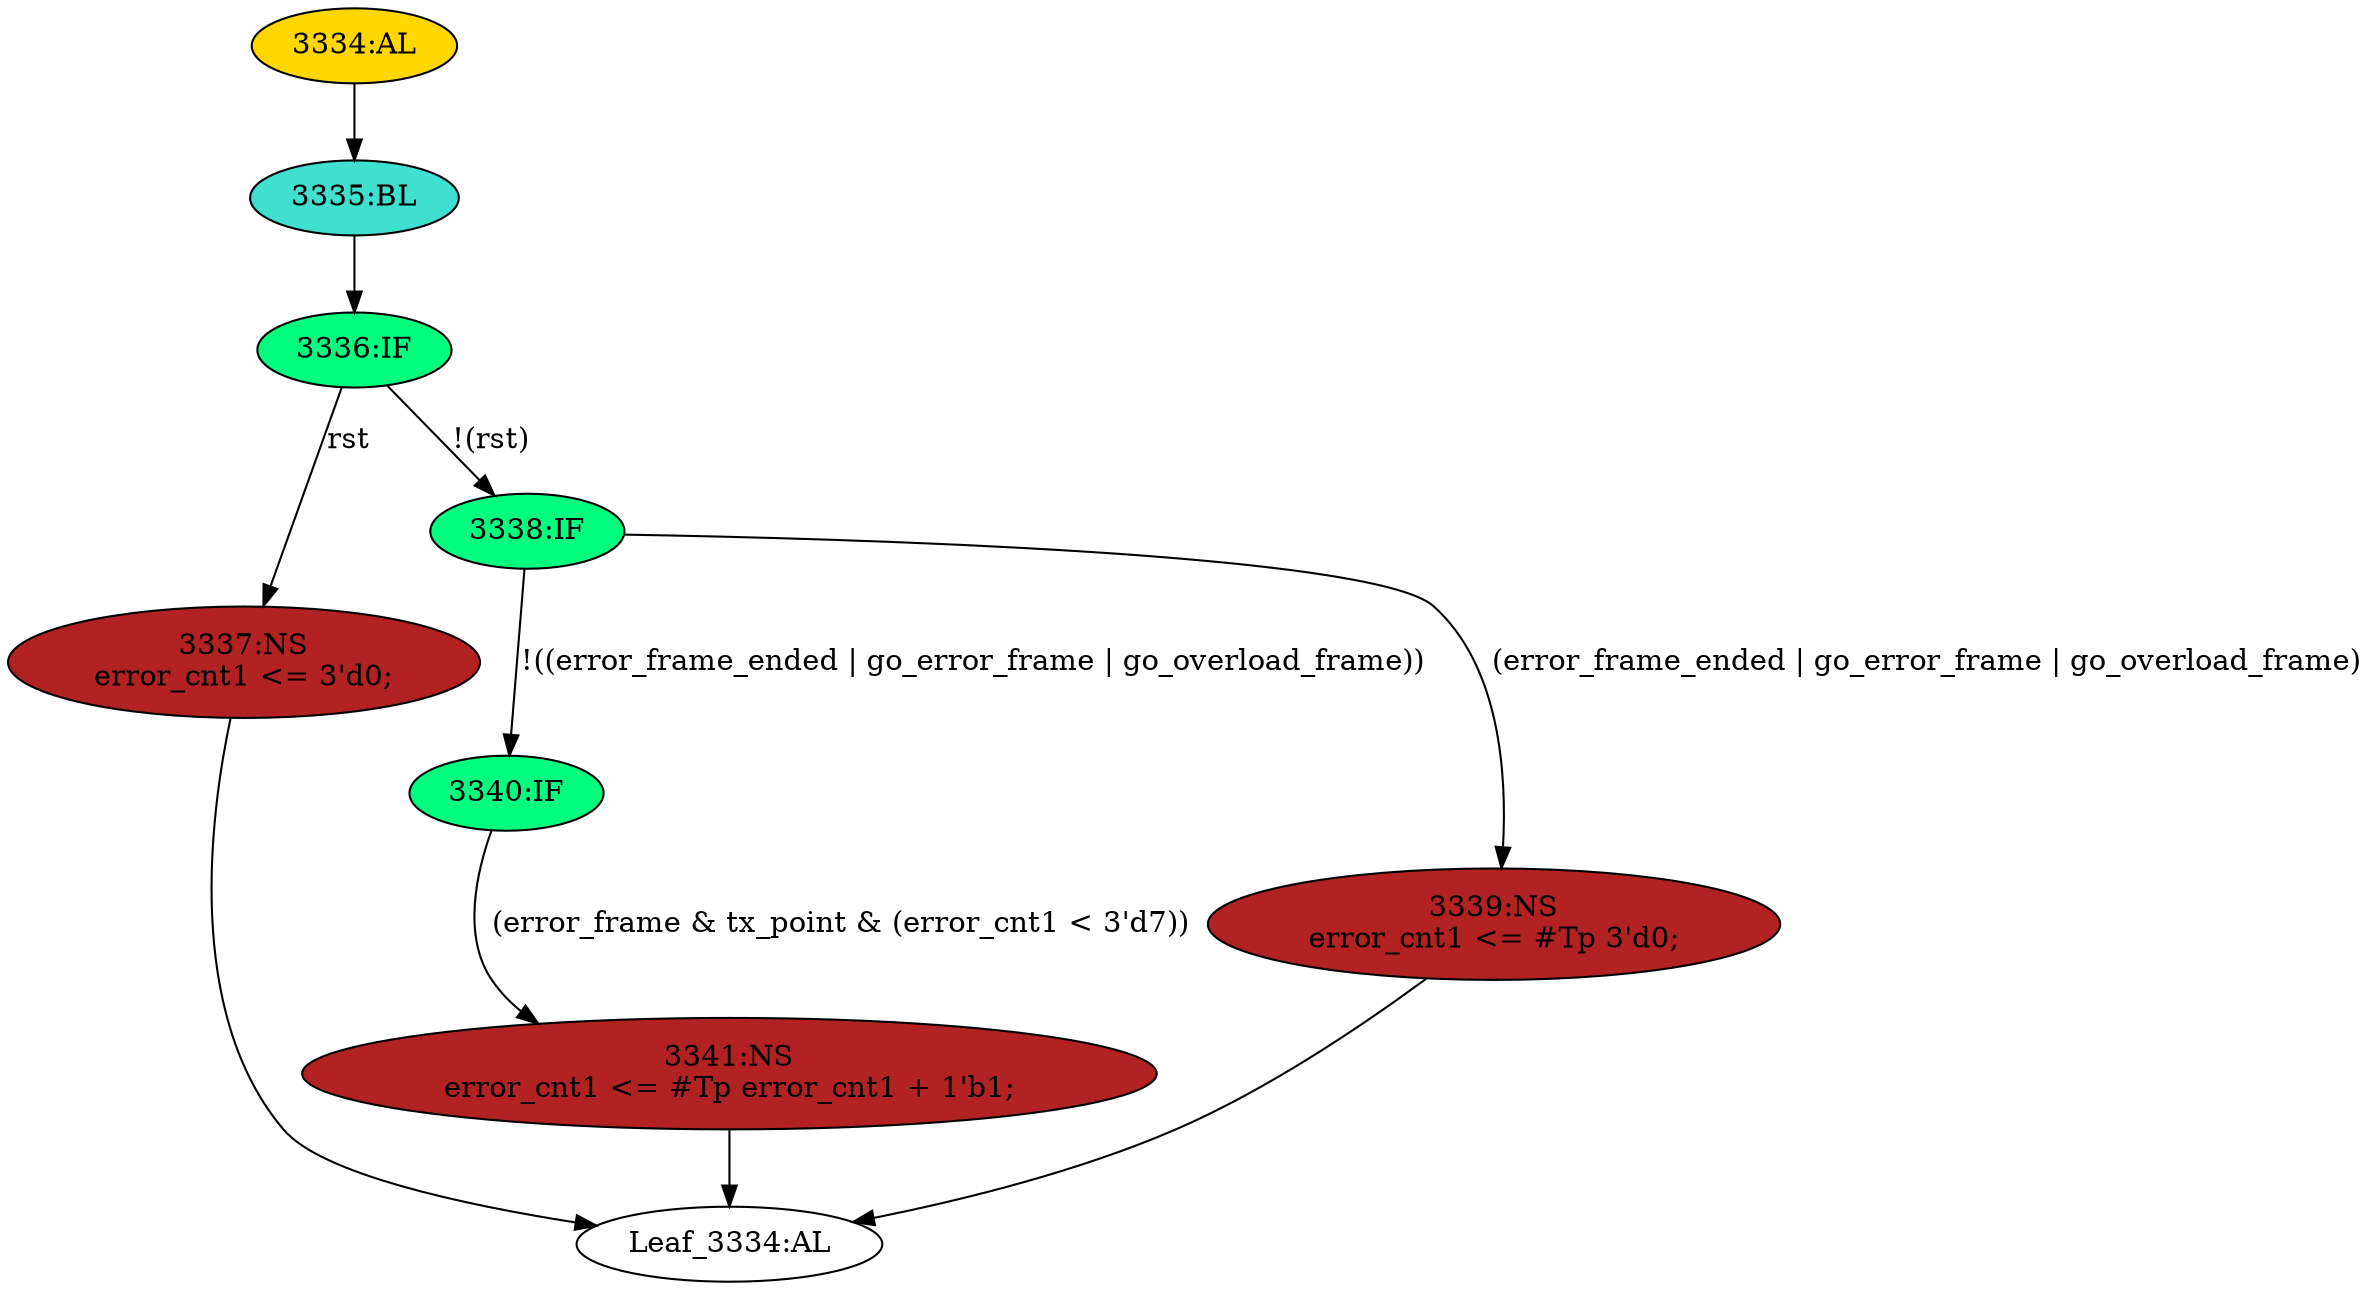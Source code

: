 strict digraph "" {
	node [label="\N"];
	"Leaf_3334:AL"	 [def_var="['error_cnt1']",
		label="Leaf_3334:AL"];
	"3337:NS"	 [ast="<pyverilog.vparser.ast.NonblockingSubstitution object at 0x7f44f693ec10>",
		fillcolor=firebrick,
		label="3337:NS
error_cnt1 <= 3'd0;",
		statements="[<pyverilog.vparser.ast.NonblockingSubstitution object at 0x7f44f693ec10>]",
		style=filled,
		typ=NonblockingSubstitution];
	"3337:NS" -> "Leaf_3334:AL"	 [cond="[]",
		lineno=None];
	"3340:IF"	 [ast="<pyverilog.vparser.ast.IfStatement object at 0x7f44f693ed50>",
		fillcolor=springgreen,
		label="3340:IF",
		statements="[]",
		style=filled,
		typ=IfStatement];
	"3341:NS"	 [ast="<pyverilog.vparser.ast.NonblockingSubstitution object at 0x7f44f693ed90>",
		fillcolor=firebrick,
		label="3341:NS
error_cnt1 <= #Tp error_cnt1 + 1'b1;",
		statements="[<pyverilog.vparser.ast.NonblockingSubstitution object at 0x7f44f693ed90>]",
		style=filled,
		typ=NonblockingSubstitution];
	"3340:IF" -> "3341:NS"	 [cond="['error_frame', 'tx_point', 'error_cnt1']",
		label="(error_frame & tx_point & (error_cnt1 < 3'd7))",
		lineno=3340];
	"3334:AL"	 [ast="<pyverilog.vparser.ast.Always object at 0x7f44f694a290>",
		clk_sens=True,
		fillcolor=gold,
		label="3334:AL",
		sens="['clk', 'rst']",
		statements="[]",
		style=filled,
		typ=Always,
		use_var="['error_cnt1', 'go_overload_frame', 'go_error_frame', 'tx_point', 'error_frame_ended', 'rst', 'error_frame']"];
	"3335:BL"	 [ast="<pyverilog.vparser.ast.Block object at 0x7f44f694a410>",
		fillcolor=turquoise,
		label="3335:BL",
		statements="[]",
		style=filled,
		typ=Block];
	"3334:AL" -> "3335:BL"	 [cond="[]",
		lineno=None];
	"3338:IF"	 [ast="<pyverilog.vparser.ast.IfStatement object at 0x7f44f694a490>",
		fillcolor=springgreen,
		label="3338:IF",
		statements="[]",
		style=filled,
		typ=IfStatement];
	"3338:IF" -> "3340:IF"	 [cond="['error_frame_ended', 'go_error_frame', 'go_overload_frame']",
		label="!((error_frame_ended | go_error_frame | go_overload_frame))",
		lineno=3338];
	"3339:NS"	 [ast="<pyverilog.vparser.ast.NonblockingSubstitution object at 0x7f44f694a4d0>",
		fillcolor=firebrick,
		label="3339:NS
error_cnt1 <= #Tp 3'd0;",
		statements="[<pyverilog.vparser.ast.NonblockingSubstitution object at 0x7f44f694a4d0>]",
		style=filled,
		typ=NonblockingSubstitution];
	"3338:IF" -> "3339:NS"	 [cond="['error_frame_ended', 'go_error_frame', 'go_overload_frame']",
		label="(error_frame_ended | go_error_frame | go_overload_frame)",
		lineno=3338];
	"3336:IF"	 [ast="<pyverilog.vparser.ast.IfStatement object at 0x7f44f694a450>",
		fillcolor=springgreen,
		label="3336:IF",
		statements="[]",
		style=filled,
		typ=IfStatement];
	"3336:IF" -> "3337:NS"	 [cond="['rst']",
		label=rst,
		lineno=3336];
	"3336:IF" -> "3338:IF"	 [cond="['rst']",
		label="!(rst)",
		lineno=3336];
	"3335:BL" -> "3336:IF"	 [cond="[]",
		lineno=None];
	"3339:NS" -> "Leaf_3334:AL"	 [cond="[]",
		lineno=None];
	"3341:NS" -> "Leaf_3334:AL"	 [cond="[]",
		lineno=None];
}
